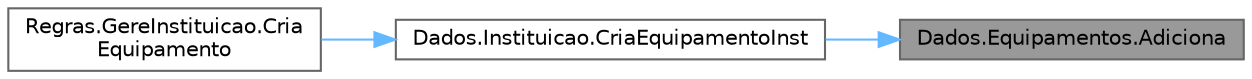 digraph "Dados.Equipamentos.Adiciona"
{
 // LATEX_PDF_SIZE
  bgcolor="transparent";
  edge [fontname=Helvetica,fontsize=10,labelfontname=Helvetica,labelfontsize=10];
  node [fontname=Helvetica,fontsize=10,shape=box,height=0.2,width=0.4];
  rankdir="RL";
  Node1 [id="Node000001",label="Dados.Equipamentos.Adiciona",height=0.2,width=0.4,color="gray40", fillcolor="grey60", style="filled", fontcolor="black",tooltip="Funcao que adiciona um equipamento num dicionario de equipamentos."];
  Node1 -> Node2 [id="edge1_Node000001_Node000002",dir="back",color="steelblue1",style="solid",tooltip=" "];
  Node2 [id="Node000002",label="Dados.Instituicao.CriaEquipamentoInst",height=0.2,width=0.4,color="grey40", fillcolor="white", style="filled",URL="$class_dados_1_1_instituicao.html#acabfa78ad26a889c00ed68bae8cec1fe",tooltip="Funcao que adiciona um equipamento na lista de equipamentos da instituicao."];
  Node2 -> Node3 [id="edge2_Node000002_Node000003",dir="back",color="steelblue1",style="solid",tooltip=" "];
  Node3 [id="Node000003",label="Regras.GereInstituicao.Cria\lEquipamento",height=0.2,width=0.4,color="grey40", fillcolor="white", style="filled",URL="$class_regras_1_1_gere_instituicao.html#a552d9df397aaba64da73d32e5863dc93",tooltip="Funcao que cria um equipamento completo."];
}
